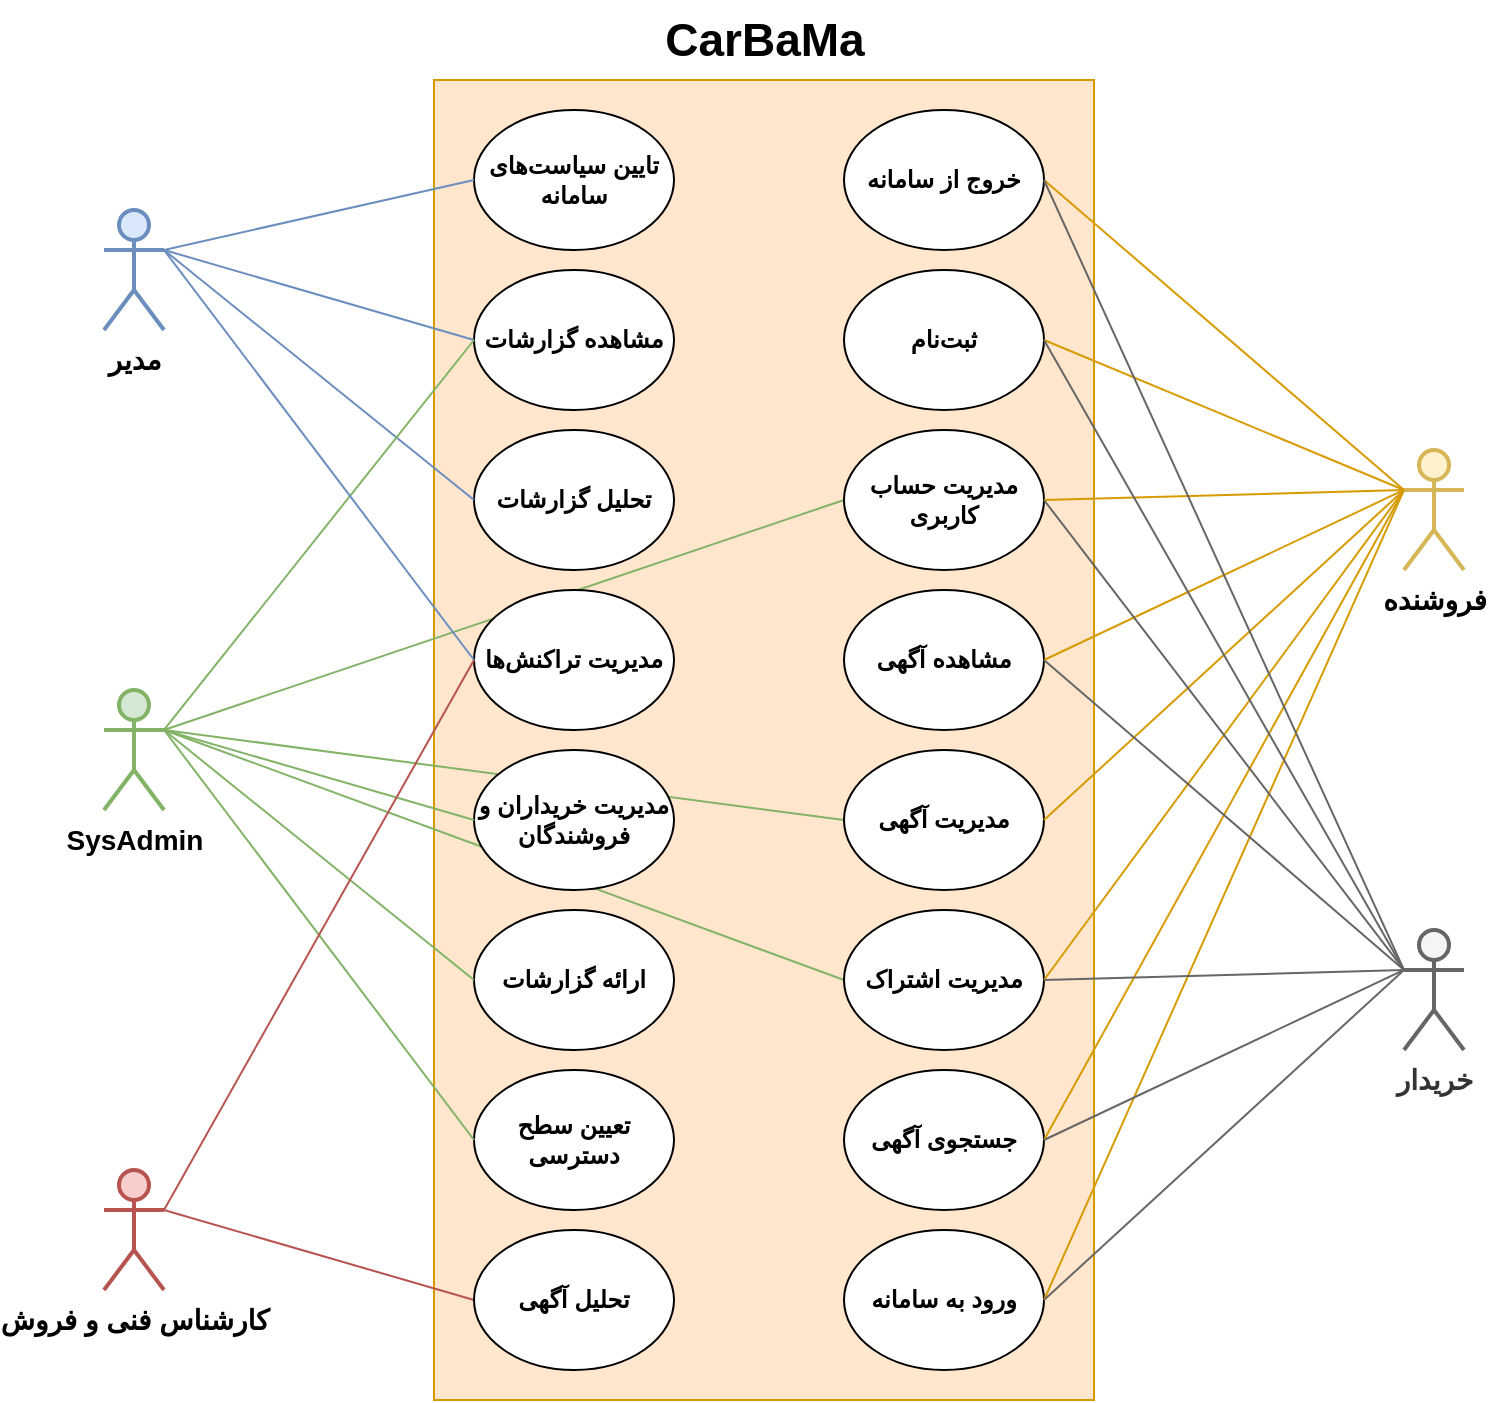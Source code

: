 <mxfile version="20.3.0" type="device"><diagram id="s_FNzx1s9uI6dU6BnIkg" name="Level0-Use-Case"><mxGraphModel dx="1221" dy="1933" grid="1" gridSize="10" guides="1" tooltips="1" connect="1" arrows="1" fold="1" page="1" pageScale="1" pageWidth="827" pageHeight="1169" math="0" shadow="0"><root><mxCell id="bqhsrvmf-nutB7wtypz0-0"/><mxCell id="bqhsrvmf-nutB7wtypz0-1" parent="bqhsrvmf-nutB7wtypz0-0"/><mxCell id="bqhsrvmf-nutB7wtypz0-2" value="" style="rounded=0;whiteSpace=wrap;html=1;fillColor=#ffe6cc;strokeColor=#d79b00;" parent="bqhsrvmf-nutB7wtypz0-1" vertex="1"><mxGeometry x="245" y="-960" width="330" height="660" as="geometry"/></mxCell><mxCell id="Mg2vFQumSyBE6T_asTR5-17" value="" style="endArrow=none;html=1;rounded=0;entryX=1;entryY=0.5;entryDx=0;entryDy=0;exitX=0;exitY=0.333;exitDx=0;exitDy=0;exitPerimeter=0;fillColor=#ffe6cc;strokeColor=#d79b00;" edge="1" parent="bqhsrvmf-nutB7wtypz0-1" source="PyVvXRS7R9DVW4YgUdWR-4" target="PyVvXRS7R9DVW4YgUdWR-14"><mxGeometry width="50" height="50" relative="1" as="geometry"><mxPoint x="430" y="-625" as="sourcePoint"/><mxPoint x="480" y="-675" as="targetPoint"/></mxGeometry></mxCell><mxCell id="Mg2vFQumSyBE6T_asTR5-14" value="" style="endArrow=none;html=1;rounded=0;entryX=0;entryY=0.5;entryDx=0;entryDy=0;exitX=1;exitY=0.333;exitDx=0;exitDy=0;exitPerimeter=0;fillColor=#f8cecc;strokeColor=#b85450;" edge="1" parent="bqhsrvmf-nutB7wtypz0-1" source="PyVvXRS7R9DVW4YgUdWR-5" target="iNZbijbT1E3IMKeTowVU-0"><mxGeometry width="50" height="50" relative="1" as="geometry"><mxPoint x="430" y="-615" as="sourcePoint"/><mxPoint x="480" y="-665" as="targetPoint"/></mxGeometry></mxCell><mxCell id="Mg2vFQumSyBE6T_asTR5-13" value="" style="endArrow=none;html=1;rounded=0;entryX=0;entryY=0.5;entryDx=0;entryDy=0;exitX=1;exitY=0.333;exitDx=0;exitDy=0;exitPerimeter=0;fillColor=#d5e8d4;strokeColor=#82b366;" edge="1" parent="bqhsrvmf-nutB7wtypz0-1" source="bqhsrvmf-nutB7wtypz0-4" target="PyVvXRS7R9DVW4YgUdWR-20"><mxGeometry width="50" height="50" relative="1" as="geometry"><mxPoint x="430" y="-615" as="sourcePoint"/><mxPoint x="480" y="-665" as="targetPoint"/></mxGeometry></mxCell><mxCell id="Mg2vFQumSyBE6T_asTR5-12" value="" style="endArrow=none;html=1;rounded=0;entryX=0;entryY=0.5;entryDx=0;entryDy=0;exitX=1;exitY=0.333;exitDx=0;exitDy=0;exitPerimeter=0;fillColor=#d5e8d4;strokeColor=#82b366;" edge="1" parent="bqhsrvmf-nutB7wtypz0-1" source="bqhsrvmf-nutB7wtypz0-4" target="_1hYh03CIhUE5gGdeVmP-0"><mxGeometry width="50" height="50" relative="1" as="geometry"><mxPoint x="430" y="-615" as="sourcePoint"/><mxPoint x="480" y="-665" as="targetPoint"/></mxGeometry></mxCell><mxCell id="Mg2vFQumSyBE6T_asTR5-11" value="" style="endArrow=none;html=1;rounded=0;entryX=0;entryY=0.5;entryDx=0;entryDy=0;exitX=1;exitY=0.333;exitDx=0;exitDy=0;exitPerimeter=0;fillColor=#d5e8d4;strokeColor=#82b366;" edge="1" parent="bqhsrvmf-nutB7wtypz0-1" source="bqhsrvmf-nutB7wtypz0-4" target="pIrfce1ThzlQ_IQE3gjF-0"><mxGeometry width="50" height="50" relative="1" as="geometry"><mxPoint x="430" y="-615" as="sourcePoint"/><mxPoint x="480" y="-665" as="targetPoint"/></mxGeometry></mxCell><mxCell id="bqhsrvmf-nutB7wtypz0-3" value="&lt;b&gt;&lt;font style=&quot;font-size: 14px&quot;&gt;خریدار&lt;br&gt;&lt;/font&gt;&lt;/b&gt;" style="shape=umlActor;verticalLabelPosition=bottom;labelBackgroundColor=#ffffff;verticalAlign=top;html=1;outlineConnect=0;strokeWidth=2;fillColor=#f5f5f5;fontColor=#333333;strokeColor=#666666;" parent="bqhsrvmf-nutB7wtypz0-1" vertex="1"><mxGeometry x="730" y="-535" width="30" height="60" as="geometry"/></mxCell><mxCell id="bqhsrvmf-nutB7wtypz0-4" value="&lt;b&gt;&lt;font style=&quot;font-size: 14px&quot;&gt;SysAdmin&lt;/font&gt;&lt;/b&gt;" style="shape=umlActor;verticalLabelPosition=bottom;labelBackgroundColor=#ffffff;verticalAlign=top;html=1;outlineConnect=0;strokeWidth=2;fillColor=#d5e8d4;strokeColor=#82b366;" parent="bqhsrvmf-nutB7wtypz0-1" vertex="1"><mxGeometry x="80" y="-655" width="30" height="60" as="geometry"/></mxCell><mxCell id="pH9xZ24cJMjZVTml0Q5W-1" value="&lt;b&gt;مشاهده گزارشات&lt;/b&gt;" style="ellipse;whiteSpace=wrap;html=1;strokeColor=#000000;strokeWidth=1;gradientColor=none;" parent="bqhsrvmf-nutB7wtypz0-1" vertex="1"><mxGeometry x="265" y="-865" width="100" height="70" as="geometry"/></mxCell><mxCell id="pIrfce1ThzlQ_IQE3gjF-0" value="&lt;b&gt;مدیریت حساب کاربری&lt;/b&gt;" style="ellipse;whiteSpace=wrap;html=1;strokeColor=#000000;strokeWidth=1;gradientColor=none;" parent="bqhsrvmf-nutB7wtypz0-1" vertex="1"><mxGeometry x="450" y="-785" width="100" height="70" as="geometry"/></mxCell><mxCell id="pIrfce1ThzlQ_IQE3gjF-1" value="&lt;b&gt;جستجوی آگهی&lt;/b&gt;" style="ellipse;whiteSpace=wrap;html=1;strokeColor=#000000;strokeWidth=1;gradientColor=none;" parent="bqhsrvmf-nutB7wtypz0-1" vertex="1"><mxGeometry x="450" y="-465" width="100" height="70" as="geometry"/></mxCell><mxCell id="10ZRUgG-LgRW5LAdO2uA-0" value="&lt;b&gt;ورود به سامانه&lt;/b&gt;" style="ellipse;whiteSpace=wrap;html=1;strokeColor=#000000;strokeWidth=1;gradientColor=none;" parent="bqhsrvmf-nutB7wtypz0-1" vertex="1"><mxGeometry x="450" y="-385" width="100" height="70" as="geometry"/></mxCell><mxCell id="psYYb6HYsfXLokzZBaIr-0" value="&lt;b&gt;تایین سیاست‌های سامانه&lt;/b&gt;" style="ellipse;whiteSpace=wrap;html=1;strokeColor=#000000;strokeWidth=1;gradientColor=none;" parent="bqhsrvmf-nutB7wtypz0-1" vertex="1"><mxGeometry x="265" y="-945" width="100" height="70" as="geometry"/></mxCell><mxCell id="psYYb6HYsfXLokzZBaIr-1" value="&lt;b&gt;ارائه گزارشات&lt;br&gt;&lt;/b&gt;" style="ellipse;whiteSpace=wrap;html=1;strokeColor=#000000;strokeWidth=1;gradientColor=none;" parent="bqhsrvmf-nutB7wtypz0-1" vertex="1"><mxGeometry x="265" y="-545" width="100" height="70" as="geometry"/></mxCell><mxCell id="Ys45rShW5swhMA2F7xiB-0" value="&lt;b&gt;مدیریت خریداران و فروشندگان&lt;/b&gt;" style="ellipse;whiteSpace=wrap;html=1;strokeColor=#000000;strokeWidth=1;gradientColor=none;" parent="bqhsrvmf-nutB7wtypz0-1" vertex="1"><mxGeometry x="265" y="-625" width="100" height="70" as="geometry"/></mxCell><mxCell id="ml_sPcxVKX6Gqqm8j9Vf-0" value="&lt;b&gt;&lt;font style=&quot;font-size: 23px&quot;&gt;CarBaMa&lt;/font&gt;&lt;/b&gt;" style="text;html=1;align=center;verticalAlign=middle;resizable=0;points=[];autosize=1;" parent="bqhsrvmf-nutB7wtypz0-1" vertex="1"><mxGeometry x="350" y="-1000" width="120" height="40" as="geometry"/></mxCell><mxCell id="PyVvXRS7R9DVW4YgUdWR-4" value="&lt;b&gt;&lt;font style=&quot;font-size: 14px&quot;&gt;فروشنده&lt;br&gt;&lt;/font&gt;&lt;/b&gt;" style="shape=umlActor;verticalLabelPosition=bottom;labelBackgroundColor=#ffffff;verticalAlign=top;html=1;outlineConnect=0;strokeWidth=2;fillColor=#fff2cc;strokeColor=#d6b656;" vertex="1" parent="bqhsrvmf-nutB7wtypz0-1"><mxGeometry x="730" y="-775" width="30" height="60" as="geometry"/></mxCell><mxCell id="PyVvXRS7R9DVW4YgUdWR-5" value="&lt;b&gt;&lt;font style=&quot;font-size: 14px&quot;&gt;کارشناس فنی و فروش&lt;br&gt;&lt;/font&gt;&lt;/b&gt;" style="shape=umlActor;verticalLabelPosition=bottom;labelBackgroundColor=#ffffff;verticalAlign=top;html=1;outlineConnect=0;strokeWidth=2;fillColor=#f8cecc;strokeColor=#b85450;" vertex="1" parent="bqhsrvmf-nutB7wtypz0-1"><mxGeometry x="80" y="-415" width="30" height="60" as="geometry"/></mxCell><mxCell id="PyVvXRS7R9DVW4YgUdWR-8" value="&lt;b&gt;&lt;font style=&quot;font-size: 14px&quot;&gt;مدیر&lt;br&gt;&lt;/font&gt;&lt;/b&gt;" style="shape=umlActor;verticalLabelPosition=bottom;labelBackgroundColor=#ffffff;verticalAlign=top;html=1;outlineConnect=0;strokeWidth=2;fillColor=#dae8fc;strokeColor=#6c8ebf;" vertex="1" parent="bqhsrvmf-nutB7wtypz0-1"><mxGeometry x="80" y="-895" width="30" height="60" as="geometry"/></mxCell><mxCell id="PyVvXRS7R9DVW4YgUdWR-10" value="&lt;b&gt;تحلیل گزارشات&lt;/b&gt;" style="ellipse;whiteSpace=wrap;html=1;strokeColor=#000000;strokeWidth=1;gradientColor=none;" vertex="1" parent="bqhsrvmf-nutB7wtypz0-1"><mxGeometry x="265" y="-785" width="100" height="70" as="geometry"/></mxCell><mxCell id="PyVvXRS7R9DVW4YgUdWR-14" value="&lt;b&gt;خروج از سامانه&lt;br&gt;&lt;/b&gt;" style="ellipse;whiteSpace=wrap;html=1;strokeColor=#000000;strokeWidth=1;gradientColor=none;" vertex="1" parent="bqhsrvmf-nutB7wtypz0-1"><mxGeometry x="450" y="-945" width="100" height="70" as="geometry"/></mxCell><mxCell id="PyVvXRS7R9DVW4YgUdWR-15" value="&lt;b&gt;ثبت‌نام&lt;/b&gt;" style="ellipse;whiteSpace=wrap;html=1;strokeColor=#000000;strokeWidth=1;gradientColor=none;" vertex="1" parent="bqhsrvmf-nutB7wtypz0-1"><mxGeometry x="450" y="-865" width="100" height="70" as="geometry"/></mxCell><mxCell id="PyVvXRS7R9DVW4YgUdWR-18" value="&lt;b&gt;تعیین سطح دسترسی&lt;/b&gt;" style="ellipse;whiteSpace=wrap;html=1;strokeColor=#000000;strokeWidth=1;gradientColor=none;" vertex="1" parent="bqhsrvmf-nutB7wtypz0-1"><mxGeometry x="265" y="-465" width="100" height="70" as="geometry"/></mxCell><mxCell id="PyVvXRS7R9DVW4YgUdWR-19" value="&lt;b&gt;مشاهده آگهی&lt;/b&gt;" style="ellipse;whiteSpace=wrap;html=1;strokeColor=#000000;strokeWidth=1;gradientColor=none;" vertex="1" parent="bqhsrvmf-nutB7wtypz0-1"><mxGeometry x="450" y="-705" width="100" height="70" as="geometry"/></mxCell><mxCell id="PyVvXRS7R9DVW4YgUdWR-20" value="&lt;b&gt;مدیریت آگهی&lt;/b&gt;" style="ellipse;whiteSpace=wrap;html=1;strokeColor=#000000;strokeWidth=1;gradientColor=none;" vertex="1" parent="bqhsrvmf-nutB7wtypz0-1"><mxGeometry x="450" y="-625" width="100" height="70" as="geometry"/></mxCell><mxCell id="_1hYh03CIhUE5gGdeVmP-0" value="&lt;b&gt;مدیریت اشتراک&lt;/b&gt;" style="ellipse;whiteSpace=wrap;html=1;strokeColor=#000000;strokeWidth=1;gradientColor=none;" vertex="1" parent="bqhsrvmf-nutB7wtypz0-1"><mxGeometry x="450" y="-545" width="100" height="70" as="geometry"/></mxCell><mxCell id="iNZbijbT1E3IMKeTowVU-0" value="&lt;b&gt;تحلیل آگهی&lt;/b&gt;" style="ellipse;whiteSpace=wrap;html=1;strokeColor=#000000;strokeWidth=1;gradientColor=none;" vertex="1" parent="bqhsrvmf-nutB7wtypz0-1"><mxGeometry x="265" y="-385" width="100" height="70" as="geometry"/></mxCell><mxCell id="Mg2vFQumSyBE6T_asTR5-0" value="&lt;b&gt;مدیریت تراکنش‌ها&lt;/b&gt;" style="ellipse;whiteSpace=wrap;html=1;strokeColor=#000000;strokeWidth=1;gradientColor=none;" vertex="1" parent="bqhsrvmf-nutB7wtypz0-1"><mxGeometry x="265" y="-705" width="100" height="70" as="geometry"/></mxCell><mxCell id="Mg2vFQumSyBE6T_asTR5-1" value="" style="endArrow=none;html=1;rounded=0;entryX=1;entryY=0.333;entryDx=0;entryDy=0;entryPerimeter=0;exitX=0;exitY=0.5;exitDx=0;exitDy=0;fillColor=#dae8fc;strokeColor=#6c8ebf;" edge="1" parent="bqhsrvmf-nutB7wtypz0-1" source="psYYb6HYsfXLokzZBaIr-0" target="PyVvXRS7R9DVW4YgUdWR-8"><mxGeometry width="50" height="50" relative="1" as="geometry"><mxPoint x="430" y="-615" as="sourcePoint"/><mxPoint x="480" y="-665" as="targetPoint"/></mxGeometry></mxCell><mxCell id="Mg2vFQumSyBE6T_asTR5-2" value="" style="endArrow=none;html=1;rounded=0;entryX=1;entryY=0.333;entryDx=0;entryDy=0;entryPerimeter=0;exitX=0;exitY=0.5;exitDx=0;exitDy=0;fillColor=#dae8fc;strokeColor=#6c8ebf;" edge="1" parent="bqhsrvmf-nutB7wtypz0-1" source="pH9xZ24cJMjZVTml0Q5W-1" target="PyVvXRS7R9DVW4YgUdWR-8"><mxGeometry width="50" height="50" relative="1" as="geometry"><mxPoint x="430" y="-615" as="sourcePoint"/><mxPoint x="480" y="-665" as="targetPoint"/></mxGeometry></mxCell><mxCell id="Mg2vFQumSyBE6T_asTR5-3" value="" style="endArrow=none;html=1;rounded=0;entryX=1;entryY=0.333;entryDx=0;entryDy=0;entryPerimeter=0;exitX=0;exitY=0.5;exitDx=0;exitDy=0;fillColor=#dae8fc;strokeColor=#6c8ebf;" edge="1" parent="bqhsrvmf-nutB7wtypz0-1" source="PyVvXRS7R9DVW4YgUdWR-10" target="PyVvXRS7R9DVW4YgUdWR-8"><mxGeometry width="50" height="50" relative="1" as="geometry"><mxPoint x="430" y="-615" as="sourcePoint"/><mxPoint x="480" y="-665" as="targetPoint"/></mxGeometry></mxCell><mxCell id="Mg2vFQumSyBE6T_asTR5-5" value="" style="endArrow=none;html=1;rounded=0;exitX=1;exitY=0.333;exitDx=0;exitDy=0;exitPerimeter=0;entryX=0;entryY=0.5;entryDx=0;entryDy=0;fillColor=#d5e8d4;strokeColor=#82b366;" edge="1" parent="bqhsrvmf-nutB7wtypz0-1" source="bqhsrvmf-nutB7wtypz0-4" target="pH9xZ24cJMjZVTml0Q5W-1"><mxGeometry width="50" height="50" relative="1" as="geometry"><mxPoint x="430" y="-615" as="sourcePoint"/><mxPoint x="480" y="-665" as="targetPoint"/></mxGeometry></mxCell><mxCell id="Mg2vFQumSyBE6T_asTR5-6" value="" style="endArrow=none;html=1;rounded=0;entryX=0;entryY=0.5;entryDx=0;entryDy=0;exitX=1;exitY=0.333;exitDx=0;exitDy=0;exitPerimeter=0;fillColor=#d5e8d4;strokeColor=#82b366;" edge="1" parent="bqhsrvmf-nutB7wtypz0-1" source="bqhsrvmf-nutB7wtypz0-4" target="psYYb6HYsfXLokzZBaIr-1"><mxGeometry width="50" height="50" relative="1" as="geometry"><mxPoint x="430" y="-615" as="sourcePoint"/><mxPoint x="480" y="-665" as="targetPoint"/></mxGeometry></mxCell><mxCell id="Mg2vFQumSyBE6T_asTR5-7" value="" style="endArrow=none;html=1;rounded=0;entryX=0;entryY=0.5;entryDx=0;entryDy=0;exitX=1;exitY=0.333;exitDx=0;exitDy=0;exitPerimeter=0;fillColor=#d5e8d4;strokeColor=#82b366;" edge="1" parent="bqhsrvmf-nutB7wtypz0-1" source="bqhsrvmf-nutB7wtypz0-4" target="Ys45rShW5swhMA2F7xiB-0"><mxGeometry width="50" height="50" relative="1" as="geometry"><mxPoint x="430" y="-615" as="sourcePoint"/><mxPoint x="480" y="-665" as="targetPoint"/></mxGeometry></mxCell><mxCell id="Mg2vFQumSyBE6T_asTR5-9" value="" style="endArrow=none;html=1;rounded=0;entryX=1;entryY=0.333;entryDx=0;entryDy=0;entryPerimeter=0;exitX=0;exitY=0.5;exitDx=0;exitDy=0;fillColor=#d5e8d4;strokeColor=#82b366;" edge="1" parent="bqhsrvmf-nutB7wtypz0-1" source="PyVvXRS7R9DVW4YgUdWR-18" target="bqhsrvmf-nutB7wtypz0-4"><mxGeometry width="50" height="50" relative="1" as="geometry"><mxPoint x="430" y="-615" as="sourcePoint"/><mxPoint x="480" y="-665" as="targetPoint"/></mxGeometry></mxCell><mxCell id="Mg2vFQumSyBE6T_asTR5-10" value="" style="endArrow=none;html=1;rounded=0;entryX=1;entryY=0.333;entryDx=0;entryDy=0;entryPerimeter=0;exitX=0;exitY=0.5;exitDx=0;exitDy=0;fillColor=#dae8fc;strokeColor=#6c8ebf;" edge="1" parent="bqhsrvmf-nutB7wtypz0-1" source="Mg2vFQumSyBE6T_asTR5-0" target="PyVvXRS7R9DVW4YgUdWR-8"><mxGeometry width="50" height="50" relative="1" as="geometry"><mxPoint x="430" y="-615" as="sourcePoint"/><mxPoint x="480" y="-665" as="targetPoint"/></mxGeometry></mxCell><mxCell id="Mg2vFQumSyBE6T_asTR5-15" value="" style="endArrow=none;html=1;rounded=0;entryX=0;entryY=0.5;entryDx=0;entryDy=0;exitX=1;exitY=0.333;exitDx=0;exitDy=0;exitPerimeter=0;fillColor=#f8cecc;strokeColor=#b85450;" edge="1" parent="bqhsrvmf-nutB7wtypz0-1" source="PyVvXRS7R9DVW4YgUdWR-5" target="Mg2vFQumSyBE6T_asTR5-0"><mxGeometry width="50" height="50" relative="1" as="geometry"><mxPoint x="430" y="-615" as="sourcePoint"/><mxPoint x="480" y="-665" as="targetPoint"/></mxGeometry></mxCell><mxCell id="Mg2vFQumSyBE6T_asTR5-16" value="" style="endArrow=none;html=1;rounded=0;entryX=0;entryY=0.333;entryDx=0;entryDy=0;entryPerimeter=0;exitX=1;exitY=0.5;exitDx=0;exitDy=0;fillColor=#ffe6cc;strokeColor=#d79b00;" edge="1" parent="bqhsrvmf-nutB7wtypz0-1" source="PyVvXRS7R9DVW4YgUdWR-15" target="PyVvXRS7R9DVW4YgUdWR-4"><mxGeometry width="50" height="50" relative="1" as="geometry"><mxPoint x="430" y="-625" as="sourcePoint"/><mxPoint x="480" y="-675" as="targetPoint"/></mxGeometry></mxCell><mxCell id="Mg2vFQumSyBE6T_asTR5-18" value="" style="endArrow=none;html=1;rounded=0;entryX=0;entryY=0.333;entryDx=0;entryDy=0;entryPerimeter=0;exitX=1;exitY=0.5;exitDx=0;exitDy=0;fillColor=#ffe6cc;strokeColor=#d79b00;" edge="1" parent="bqhsrvmf-nutB7wtypz0-1" source="pIrfce1ThzlQ_IQE3gjF-0" target="PyVvXRS7R9DVW4YgUdWR-4"><mxGeometry width="50" height="50" relative="1" as="geometry"><mxPoint x="430" y="-625" as="sourcePoint"/><mxPoint x="480" y="-675" as="targetPoint"/></mxGeometry></mxCell><mxCell id="Mg2vFQumSyBE6T_asTR5-19" value="" style="endArrow=none;html=1;rounded=0;entryX=0;entryY=0.333;entryDx=0;entryDy=0;entryPerimeter=0;exitX=1;exitY=0.5;exitDx=0;exitDy=0;fillColor=#ffe6cc;strokeColor=#d79b00;" edge="1" parent="bqhsrvmf-nutB7wtypz0-1" source="PyVvXRS7R9DVW4YgUdWR-19" target="PyVvXRS7R9DVW4YgUdWR-4"><mxGeometry width="50" height="50" relative="1" as="geometry"><mxPoint x="430" y="-625" as="sourcePoint"/><mxPoint x="480" y="-675" as="targetPoint"/></mxGeometry></mxCell><mxCell id="Mg2vFQumSyBE6T_asTR5-20" value="" style="endArrow=none;html=1;rounded=0;entryX=0;entryY=0.333;entryDx=0;entryDy=0;entryPerimeter=0;exitX=1;exitY=0.5;exitDx=0;exitDy=0;fillColor=#ffe6cc;strokeColor=#d79b00;" edge="1" parent="bqhsrvmf-nutB7wtypz0-1" source="PyVvXRS7R9DVW4YgUdWR-20" target="PyVvXRS7R9DVW4YgUdWR-4"><mxGeometry width="50" height="50" relative="1" as="geometry"><mxPoint x="430" y="-625" as="sourcePoint"/><mxPoint x="480" y="-675" as="targetPoint"/></mxGeometry></mxCell><mxCell id="Mg2vFQumSyBE6T_asTR5-21" value="" style="endArrow=none;html=1;rounded=0;entryX=0;entryY=0.333;entryDx=0;entryDy=0;entryPerimeter=0;exitX=1;exitY=0.5;exitDx=0;exitDy=0;fillColor=#ffe6cc;strokeColor=#d79b00;" edge="1" parent="bqhsrvmf-nutB7wtypz0-1" source="_1hYh03CIhUE5gGdeVmP-0" target="PyVvXRS7R9DVW4YgUdWR-4"><mxGeometry width="50" height="50" relative="1" as="geometry"><mxPoint x="560" y="-580.0" as="sourcePoint"/><mxPoint x="700" y="-745" as="targetPoint"/></mxGeometry></mxCell><mxCell id="Mg2vFQumSyBE6T_asTR5-22" value="" style="endArrow=none;html=1;rounded=0;exitX=1;exitY=0.5;exitDx=0;exitDy=0;entryX=0;entryY=0.333;entryDx=0;entryDy=0;entryPerimeter=0;fillColor=#ffe6cc;strokeColor=#d79b00;" edge="1" parent="bqhsrvmf-nutB7wtypz0-1" source="pIrfce1ThzlQ_IQE3gjF-1" target="PyVvXRS7R9DVW4YgUdWR-4"><mxGeometry width="50" height="50" relative="1" as="geometry"><mxPoint x="570" y="-570.0" as="sourcePoint"/><mxPoint x="690" y="-755" as="targetPoint"/></mxGeometry></mxCell><mxCell id="Mg2vFQumSyBE6T_asTR5-23" value="" style="endArrow=none;html=1;rounded=0;entryX=0;entryY=0.333;entryDx=0;entryDy=0;entryPerimeter=0;exitX=1;exitY=0.5;exitDx=0;exitDy=0;fillColor=#ffe6cc;strokeColor=#d79b00;" edge="1" parent="bqhsrvmf-nutB7wtypz0-1" source="10ZRUgG-LgRW5LAdO2uA-0" target="PyVvXRS7R9DVW4YgUdWR-4"><mxGeometry width="50" height="50" relative="1" as="geometry"><mxPoint x="580" y="-560.0" as="sourcePoint"/><mxPoint x="720" y="-725" as="targetPoint"/></mxGeometry></mxCell><mxCell id="Mg2vFQumSyBE6T_asTR5-24" value="" style="endArrow=none;html=1;rounded=0;entryX=0;entryY=0.333;entryDx=0;entryDy=0;entryPerimeter=0;exitX=1;exitY=0.5;exitDx=0;exitDy=0;fillColor=#f5f5f5;strokeColor=#666666;" edge="1" parent="bqhsrvmf-nutB7wtypz0-1" source="PyVvXRS7R9DVW4YgUdWR-14" target="bqhsrvmf-nutB7wtypz0-3"><mxGeometry width="50" height="50" relative="1" as="geometry"><mxPoint x="590" y="-550.0" as="sourcePoint"/><mxPoint x="730" y="-715" as="targetPoint"/></mxGeometry></mxCell><mxCell id="Mg2vFQumSyBE6T_asTR5-25" value="" style="endArrow=none;html=1;rounded=0;entryX=1;entryY=0.5;entryDx=0;entryDy=0;exitX=0;exitY=0.333;exitDx=0;exitDy=0;exitPerimeter=0;fillColor=#f5f5f5;strokeColor=#666666;" edge="1" parent="bqhsrvmf-nutB7wtypz0-1" source="bqhsrvmf-nutB7wtypz0-3" target="PyVvXRS7R9DVW4YgUdWR-15"><mxGeometry width="50" height="50" relative="1" as="geometry"><mxPoint x="600" y="-540.0" as="sourcePoint"/><mxPoint x="740" y="-705" as="targetPoint"/></mxGeometry></mxCell><mxCell id="Mg2vFQumSyBE6T_asTR5-26" value="" style="endArrow=none;html=1;rounded=0;entryX=1;entryY=0.5;entryDx=0;entryDy=0;exitX=0;exitY=0.333;exitDx=0;exitDy=0;exitPerimeter=0;fillColor=#f5f5f5;strokeColor=#666666;" edge="1" parent="bqhsrvmf-nutB7wtypz0-1" source="bqhsrvmf-nutB7wtypz0-3" target="pIrfce1ThzlQ_IQE3gjF-0"><mxGeometry width="50" height="50" relative="1" as="geometry"><mxPoint x="610" y="-530.0" as="sourcePoint"/><mxPoint x="750" y="-695" as="targetPoint"/></mxGeometry></mxCell><mxCell id="Mg2vFQumSyBE6T_asTR5-27" value="" style="endArrow=none;html=1;rounded=0;entryX=1;entryY=0.5;entryDx=0;entryDy=0;exitX=0;exitY=0.333;exitDx=0;exitDy=0;exitPerimeter=0;fillColor=#f5f5f5;strokeColor=#666666;" edge="1" parent="bqhsrvmf-nutB7wtypz0-1" source="bqhsrvmf-nutB7wtypz0-3" target="PyVvXRS7R9DVW4YgUdWR-19"><mxGeometry width="50" height="50" relative="1" as="geometry"><mxPoint x="620" y="-520.0" as="sourcePoint"/><mxPoint x="760" y="-685" as="targetPoint"/></mxGeometry></mxCell><mxCell id="Mg2vFQumSyBE6T_asTR5-28" value="" style="endArrow=none;html=1;rounded=0;entryX=1;entryY=0.5;entryDx=0;entryDy=0;exitX=0;exitY=0.333;exitDx=0;exitDy=0;exitPerimeter=0;fillColor=#f5f5f5;strokeColor=#666666;" edge="1" parent="bqhsrvmf-nutB7wtypz0-1" source="bqhsrvmf-nutB7wtypz0-3" target="_1hYh03CIhUE5gGdeVmP-0"><mxGeometry width="50" height="50" relative="1" as="geometry"><mxPoint x="700" y="-505.0" as="sourcePoint"/><mxPoint x="560" y="-660" as="targetPoint"/></mxGeometry></mxCell><mxCell id="Mg2vFQumSyBE6T_asTR5-29" value="" style="endArrow=none;html=1;rounded=0;entryX=1;entryY=0.5;entryDx=0;entryDy=0;exitX=0;exitY=0.333;exitDx=0;exitDy=0;exitPerimeter=0;fillColor=#f5f5f5;strokeColor=#666666;" edge="1" parent="bqhsrvmf-nutB7wtypz0-1" source="bqhsrvmf-nutB7wtypz0-3" target="pIrfce1ThzlQ_IQE3gjF-1"><mxGeometry width="50" height="50" relative="1" as="geometry"><mxPoint x="710" y="-495.0" as="sourcePoint"/><mxPoint x="570" y="-650" as="targetPoint"/></mxGeometry></mxCell><mxCell id="Mg2vFQumSyBE6T_asTR5-30" value="" style="endArrow=none;html=1;rounded=0;entryX=1;entryY=0.5;entryDx=0;entryDy=0;exitX=0;exitY=0.333;exitDx=0;exitDy=0;exitPerimeter=0;fillColor=#f5f5f5;strokeColor=#666666;" edge="1" parent="bqhsrvmf-nutB7wtypz0-1" source="bqhsrvmf-nutB7wtypz0-3" target="10ZRUgG-LgRW5LAdO2uA-0"><mxGeometry width="50" height="50" relative="1" as="geometry"><mxPoint x="720" y="-485.0" as="sourcePoint"/><mxPoint x="580" y="-640" as="targetPoint"/></mxGeometry></mxCell></root></mxGraphModel></diagram></mxfile>